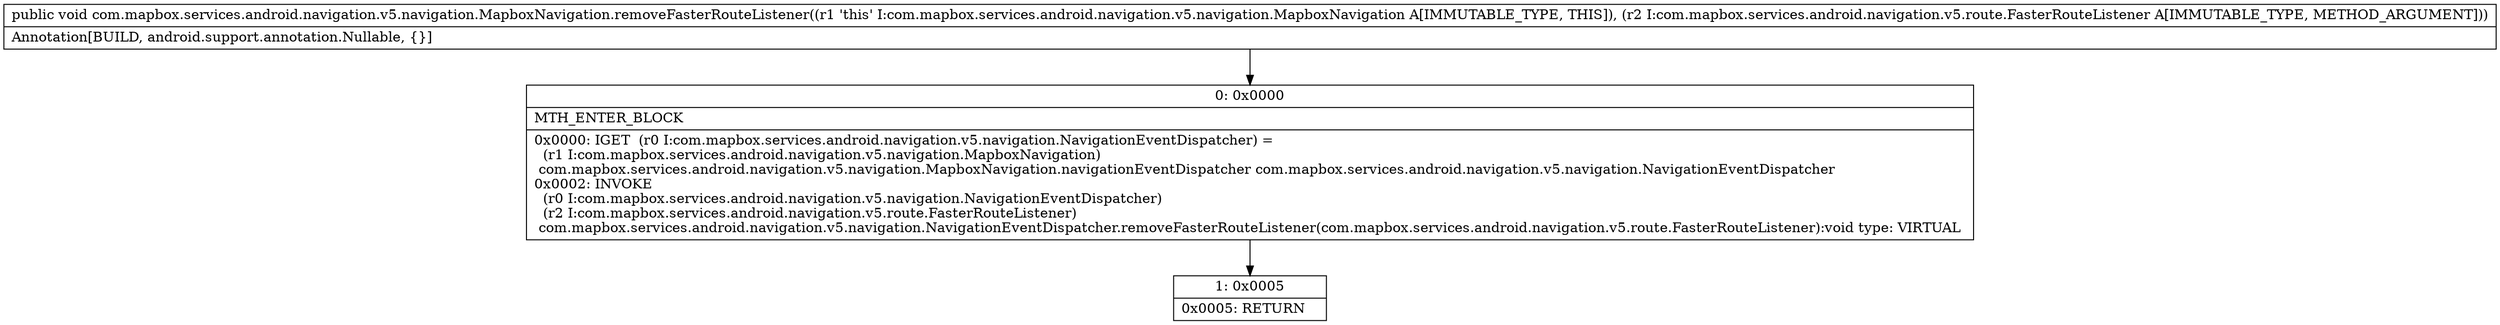 digraph "CFG forcom.mapbox.services.android.navigation.v5.navigation.MapboxNavigation.removeFasterRouteListener(Lcom\/mapbox\/services\/android\/navigation\/v5\/route\/FasterRouteListener;)V" {
Node_0 [shape=record,label="{0\:\ 0x0000|MTH_ENTER_BLOCK\l|0x0000: IGET  (r0 I:com.mapbox.services.android.navigation.v5.navigation.NavigationEventDispatcher) = \l  (r1 I:com.mapbox.services.android.navigation.v5.navigation.MapboxNavigation)\l com.mapbox.services.android.navigation.v5.navigation.MapboxNavigation.navigationEventDispatcher com.mapbox.services.android.navigation.v5.navigation.NavigationEventDispatcher \l0x0002: INVOKE  \l  (r0 I:com.mapbox.services.android.navigation.v5.navigation.NavigationEventDispatcher)\l  (r2 I:com.mapbox.services.android.navigation.v5.route.FasterRouteListener)\l com.mapbox.services.android.navigation.v5.navigation.NavigationEventDispatcher.removeFasterRouteListener(com.mapbox.services.android.navigation.v5.route.FasterRouteListener):void type: VIRTUAL \l}"];
Node_1 [shape=record,label="{1\:\ 0x0005|0x0005: RETURN   \l}"];
MethodNode[shape=record,label="{public void com.mapbox.services.android.navigation.v5.navigation.MapboxNavigation.removeFasterRouteListener((r1 'this' I:com.mapbox.services.android.navigation.v5.navigation.MapboxNavigation A[IMMUTABLE_TYPE, THIS]), (r2 I:com.mapbox.services.android.navigation.v5.route.FasterRouteListener A[IMMUTABLE_TYPE, METHOD_ARGUMENT]))  | Annotation[BUILD, android.support.annotation.Nullable, \{\}]\l}"];
MethodNode -> Node_0;
Node_0 -> Node_1;
}

